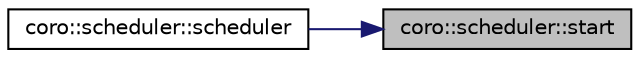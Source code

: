 digraph "coro::scheduler::start"
{
 // LATEX_PDF_SIZE
  edge [fontname="Helvetica",fontsize="10",labelfontname="Helvetica",labelfontsize="10"];
  node [fontname="Helvetica",fontsize="10",shape=record];
  rankdir="RL";
  Node1 [label="coro::scheduler::start",height=0.2,width=0.4,color="black", fillcolor="grey75", style="filled", fontcolor="black",tooltip="start the scheduler in single thread mode"];
  Node1 -> Node2 [dir="back",color="midnightblue",fontsize="10",style="solid",fontname="Helvetica"];
  Node2 [label="coro::scheduler::scheduler",height=0.2,width=0.4,color="black", fillcolor="white", style="filled",URL="$classcoro_1_1scheduler_a70879fd4f0d658ab48a4f83c2308ef0c.html#a70879fd4f0d658ab48a4f83c2308ef0c",tooltip="initialize the scheduler to run in specified thread pool"];
}
